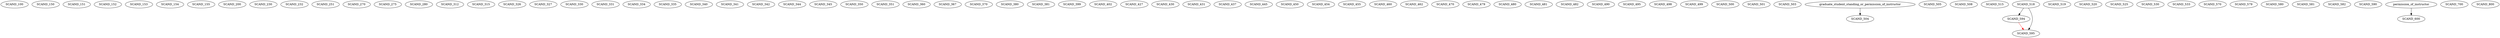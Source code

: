 digraph G {
    SCAND_100;
    SCAND_150;
    SCAND_151;
    SCAND_152;
    SCAND_153;
    SCAND_154;
    SCAND_155;
    SCAND_200;
    SCAND_230;
    SCAND_232;
    SCAND_251;
    SCAND_270;
    SCAND_275;
    SCAND_280;
    SCAND_312;
    SCAND_315;
    SCAND_326;
    SCAND_327;
    SCAND_330;
    SCAND_331;
    SCAND_334;
    SCAND_335;
    SCAND_340;
    SCAND_341;
    SCAND_342;
    SCAND_344;
    SCAND_345;
    SCAND_350;
    SCAND_351;
    SCAND_360;
    SCAND_367;
    SCAND_370;
    SCAND_380;
    SCAND_381;
    SCAND_399;
    SCAND_402;
    SCAND_427;
    SCAND_430;
    SCAND_431;
    SCAND_437;
    SCAND_445;
    SCAND_450;
    SCAND_454;
    SCAND_455;
    SCAND_460;
    SCAND_462;
    SCAND_470;
    SCAND_479;
    SCAND_480;
    SCAND_481;
    SCAND_482;
    SCAND_490;
    SCAND_495;
    SCAND_498;
    SCAND_499;
    SCAND_500;
    SCAND_501;
    SCAND_503;
    edge [color=black];
    graduate_student_standing_or_permission_of_instructor -> SCAND_504;
    SCAND_505;
    SCAND_508;
    SCAND_515;
    SCAND_518;
    SCAND_519;
    SCAND_520;
    SCAND_525;
    SCAND_530;
    SCAND_533;
    SCAND_570;
    SCAND_579;
    SCAND_580;
    SCAND_581;
    SCAND_582;
    SCAND_590;
    edge [color=black];
    SCAND_518 -> SCAND_594;
    edge [color=black];
    SCAND_518 -> SCAND_595;
    edge [color=red];
    SCAND_594 -> SCAND_595;
    edge [color=black];
    permission_of_instructor -> SCAND_600;
    SCAND_700;
    SCAND_800;
}
